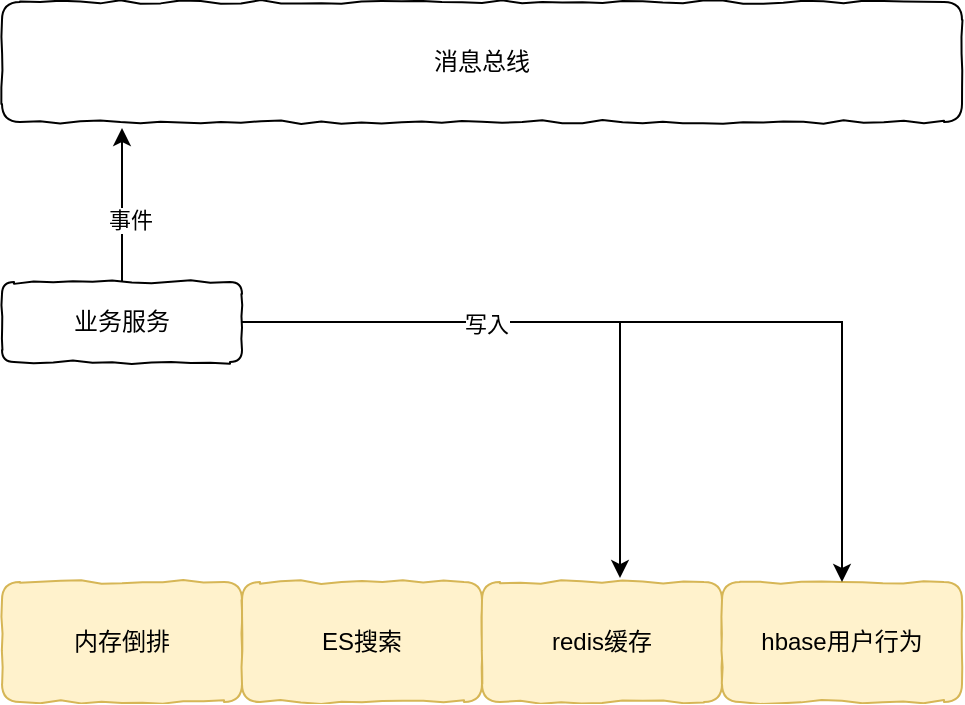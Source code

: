 <mxfile version="13.10.4" type="github">
  <diagram id="AUU8yqSeqHQyX3ru-vRn" name="Page-1">
    <mxGraphModel dx="946" dy="591" grid="1" gridSize="10" guides="1" tooltips="1" connect="1" arrows="1" fold="1" page="1" pageScale="1" pageWidth="827" pageHeight="1169" math="0" shadow="0">
      <root>
        <mxCell id="0" />
        <mxCell id="1" parent="0" />
        <mxCell id="DqiCOa37YYN-CVxIYkIi-1" value="内存倒排" style="rounded=1;whiteSpace=wrap;html=1;fillColor=#fff2cc;strokeColor=#d6b656;sketch=0;comic=1;" vertex="1" parent="1">
          <mxGeometry x="120" y="340" width="120" height="60" as="geometry" />
        </mxCell>
        <mxCell id="DqiCOa37YYN-CVxIYkIi-2" value="ES搜索" style="rounded=1;whiteSpace=wrap;html=1;fillColor=#fff2cc;strokeColor=#d6b656;sketch=0;comic=1;" vertex="1" parent="1">
          <mxGeometry x="240" y="340" width="120" height="60" as="geometry" />
        </mxCell>
        <mxCell id="DqiCOa37YYN-CVxIYkIi-3" value="redis缓存" style="rounded=1;whiteSpace=wrap;html=1;fillColor=#fff2cc;strokeColor=#d6b656;sketch=0;comic=1;" vertex="1" parent="1">
          <mxGeometry x="360" y="340" width="120" height="60" as="geometry" />
        </mxCell>
        <mxCell id="DqiCOa37YYN-CVxIYkIi-4" value="hbase用户行为" style="rounded=1;whiteSpace=wrap;html=1;fillColor=#fff2cc;strokeColor=#d6b656;sketch=0;comic=1;" vertex="1" parent="1">
          <mxGeometry x="480" y="340" width="120" height="60" as="geometry" />
        </mxCell>
        <mxCell id="DqiCOa37YYN-CVxIYkIi-10" style="edgeStyle=orthogonalEdgeStyle;rounded=0;orthogonalLoop=1;jettySize=auto;html=1;entryX=0.125;entryY=1.05;entryDx=0;entryDy=0;entryPerimeter=0;" edge="1" parent="1" source="DqiCOa37YYN-CVxIYkIi-7" target="DqiCOa37YYN-CVxIYkIi-9">
          <mxGeometry relative="1" as="geometry" />
        </mxCell>
        <mxCell id="DqiCOa37YYN-CVxIYkIi-14" value="事件" style="edgeLabel;html=1;align=center;verticalAlign=middle;resizable=0;points=[];" vertex="1" connectable="0" parent="DqiCOa37YYN-CVxIYkIi-10">
          <mxGeometry x="-0.195" y="-4" relative="1" as="geometry">
            <mxPoint as="offset" />
          </mxGeometry>
        </mxCell>
        <mxCell id="DqiCOa37YYN-CVxIYkIi-15" style="edgeStyle=orthogonalEdgeStyle;rounded=0;orthogonalLoop=1;jettySize=auto;html=1;entryX=0.575;entryY=-0.033;entryDx=0;entryDy=0;entryPerimeter=0;" edge="1" parent="1" source="DqiCOa37YYN-CVxIYkIi-7" target="DqiCOa37YYN-CVxIYkIi-3">
          <mxGeometry relative="1" as="geometry" />
        </mxCell>
        <mxCell id="DqiCOa37YYN-CVxIYkIi-16" style="edgeStyle=orthogonalEdgeStyle;rounded=0;orthogonalLoop=1;jettySize=auto;html=1;entryX=0.5;entryY=0;entryDx=0;entryDy=0;" edge="1" parent="1" source="DqiCOa37YYN-CVxIYkIi-7" target="DqiCOa37YYN-CVxIYkIi-4">
          <mxGeometry relative="1" as="geometry" />
        </mxCell>
        <mxCell id="DqiCOa37YYN-CVxIYkIi-17" value="写入" style="edgeLabel;html=1;align=center;verticalAlign=middle;resizable=0;points=[];" vertex="1" connectable="0" parent="DqiCOa37YYN-CVxIYkIi-16">
          <mxGeometry x="-0.433" y="-1" relative="1" as="geometry">
            <mxPoint as="offset" />
          </mxGeometry>
        </mxCell>
        <mxCell id="DqiCOa37YYN-CVxIYkIi-7" value="业务服务" style="rounded=1;whiteSpace=wrap;html=1;comic=1;sketch=0;gradientColor=#ffffff;" vertex="1" parent="1">
          <mxGeometry x="120" y="190" width="120" height="40" as="geometry" />
        </mxCell>
        <mxCell id="DqiCOa37YYN-CVxIYkIi-9" value="消息总线" style="rounded=1;whiteSpace=wrap;html=1;comic=1;sketch=0;gradientColor=#ffffff;" vertex="1" parent="1">
          <mxGeometry x="120" y="50" width="480" height="60" as="geometry" />
        </mxCell>
      </root>
    </mxGraphModel>
  </diagram>
</mxfile>
